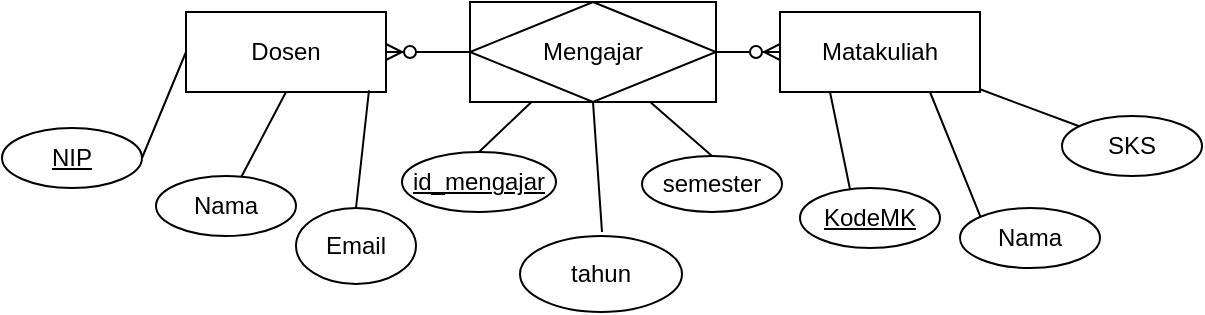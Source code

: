 <mxfile>
    <diagram id="hH7AxD_3Dsf3vxbwPPTY" name="Page-1">
        <mxGraphModel dx="1190" dy="674" grid="1" gridSize="10" guides="1" tooltips="1" connect="1" arrows="1" fold="1" page="1" pageScale="1" pageWidth="850" pageHeight="1100" math="0" shadow="0">
            <root>
                <mxCell id="0"/>
                <mxCell id="1" parent="0"/>
                <mxCell id="34" value="Dosen" style="whiteSpace=wrap;html=1;align=center;" parent="1" vertex="1">
                    <mxGeometry x="332" y="550" width="100" height="40" as="geometry"/>
                </mxCell>
                <mxCell id="35" style="edgeStyle=none;html=1;endArrow=none;endFill=0;" parent="1" source="36" target="42" edge="1">
                    <mxGeometry relative="1" as="geometry"/>
                </mxCell>
                <mxCell id="36" value="Matakuliah" style="whiteSpace=wrap;html=1;align=center;" parent="1" vertex="1">
                    <mxGeometry x="629" y="550" width="100" height="40" as="geometry"/>
                </mxCell>
                <mxCell id="37" value="&lt;u&gt;NIP&lt;/u&gt;" style="ellipse;whiteSpace=wrap;html=1;align=center;" parent="1" vertex="1">
                    <mxGeometry x="240" y="608" width="70" height="30" as="geometry"/>
                </mxCell>
                <mxCell id="38" value="Nama" style="ellipse;whiteSpace=wrap;html=1;align=center;" parent="1" vertex="1">
                    <mxGeometry x="317" y="632" width="70" height="30" as="geometry"/>
                </mxCell>
                <mxCell id="39" value="Email" style="ellipse;whiteSpace=wrap;html=1;align=center;direction=south;" parent="1" vertex="1">
                    <mxGeometry x="387" y="648" width="60" height="38" as="geometry"/>
                </mxCell>
                <mxCell id="40" value="&lt;u&gt;KodeMK&lt;/u&gt;" style="ellipse;whiteSpace=wrap;html=1;align=center;" parent="1" vertex="1">
                    <mxGeometry x="639" y="638" width="70" height="30" as="geometry"/>
                </mxCell>
                <mxCell id="41" value="Nama" style="ellipse;whiteSpace=wrap;html=1;align=center;" parent="1" vertex="1">
                    <mxGeometry x="719" y="648" width="70" height="30" as="geometry"/>
                </mxCell>
                <mxCell id="42" value="SKS" style="ellipse;whiteSpace=wrap;html=1;align=center;" parent="1" vertex="1">
                    <mxGeometry x="770" y="602" width="70" height="30" as="geometry"/>
                </mxCell>
                <mxCell id="43" style="html=1;entryX=0;entryY=0.5;entryDx=0;entryDy=0;endArrow=none;endFill=0;exitX=1;exitY=0.5;exitDx=0;exitDy=0;" parent="1" source="37" target="34" edge="1">
                    <mxGeometry relative="1" as="geometry">
                        <mxPoint x="350" y="630" as="sourcePoint"/>
                    </mxGeometry>
                </mxCell>
                <mxCell id="44" style="html=1;endArrow=none;endFill=0;entryX=0.5;entryY=1;entryDx=0;entryDy=0;" parent="1" source="38" target="34" edge="1">
                    <mxGeometry relative="1" as="geometry">
                        <mxPoint x="407" y="520" as="sourcePoint"/>
                        <mxPoint x="420" y="600" as="targetPoint"/>
                    </mxGeometry>
                </mxCell>
                <mxCell id="45" style="html=1;endArrow=none;endFill=0;exitX=0;exitY=0.5;exitDx=0;exitDy=0;entryX=0.915;entryY=0.978;entryDx=0;entryDy=0;entryPerimeter=0;" parent="1" source="39" target="34" edge="1">
                    <mxGeometry relative="1" as="geometry">
                        <mxPoint x="480" y="630" as="sourcePoint"/>
                        <mxPoint x="480" y="600" as="targetPoint"/>
                    </mxGeometry>
                </mxCell>
                <mxCell id="46" style="html=1;entryX=0.25;entryY=1;entryDx=0;entryDy=0;endArrow=none;endFill=0;exitX=0.357;exitY=0.016;exitDx=0;exitDy=0;exitPerimeter=0;" parent="1" source="40" target="36" edge="1">
                    <mxGeometry relative="1" as="geometry">
                        <mxPoint x="537" y="530" as="sourcePoint"/>
                        <mxPoint x="407" y="590" as="targetPoint"/>
                    </mxGeometry>
                </mxCell>
                <mxCell id="47" style="html=1;entryX=0.75;entryY=1;entryDx=0;entryDy=0;endArrow=none;endFill=0;exitX=0;exitY=0;exitDx=0;exitDy=0;" parent="1" source="41" target="36" edge="1">
                    <mxGeometry relative="1" as="geometry">
                        <mxPoint x="642" y="520" as="sourcePoint"/>
                        <mxPoint x="632" y="570" as="targetPoint"/>
                    </mxGeometry>
                </mxCell>
                <mxCell id="53" value="Mengajar" style="shape=associativeEntity;whiteSpace=wrap;html=1;align=center;" parent="1" vertex="1">
                    <mxGeometry x="474" y="545" width="123" height="50" as="geometry"/>
                </mxCell>
                <mxCell id="54" value="" style="edgeStyle=entityRelationEdgeStyle;fontSize=12;html=1;endArrow=ERzeroToMany;endFill=1;exitX=0;exitY=0.5;exitDx=0;exitDy=0;entryX=1;entryY=0.5;entryDx=0;entryDy=0;" parent="1" source="53" target="34" edge="1">
                    <mxGeometry width="100" height="100" relative="1" as="geometry">
                        <mxPoint x="540" y="540" as="sourcePoint"/>
                        <mxPoint x="640" y="440" as="targetPoint"/>
                    </mxGeometry>
                </mxCell>
                <mxCell id="55" value="" style="edgeStyle=entityRelationEdgeStyle;fontSize=12;html=1;endArrow=ERzeroToMany;endFill=1;exitX=1;exitY=0.5;exitDx=0;exitDy=0;" parent="1" source="53" target="36" edge="1">
                    <mxGeometry width="100" height="100" relative="1" as="geometry">
                        <mxPoint x="540" y="540" as="sourcePoint"/>
                        <mxPoint x="640" y="440" as="targetPoint"/>
                    </mxGeometry>
                </mxCell>
                <mxCell id="58" value="id_mengajar" style="ellipse;whiteSpace=wrap;html=1;align=center;fontStyle=4;" parent="1" vertex="1">
                    <mxGeometry x="440" y="620" width="77" height="30" as="geometry"/>
                </mxCell>
                <mxCell id="59" value="tahun" style="ellipse;whiteSpace=wrap;html=1;align=center;" parent="1" vertex="1">
                    <mxGeometry x="499" y="662" width="81" height="38" as="geometry"/>
                </mxCell>
                <mxCell id="60" value="semester" style="ellipse;whiteSpace=wrap;html=1;align=center;" parent="1" vertex="1">
                    <mxGeometry x="560" y="622" width="70" height="28" as="geometry"/>
                </mxCell>
                <mxCell id="63" value="" style="endArrow=none;html=1;rounded=0;exitX=0.5;exitY=0;exitDx=0;exitDy=0;entryX=0.25;entryY=1;entryDx=0;entryDy=0;" parent="1" source="58" target="53" edge="1">
                    <mxGeometry relative="1" as="geometry">
                        <mxPoint x="360" y="510" as="sourcePoint"/>
                        <mxPoint x="520" y="480" as="targetPoint"/>
                    </mxGeometry>
                </mxCell>
                <mxCell id="64" value="" style="endArrow=none;html=1;rounded=0;entryX=0.5;entryY=1;entryDx=0;entryDy=0;" parent="1" target="53" edge="1">
                    <mxGeometry relative="1" as="geometry">
                        <mxPoint x="540" y="660" as="sourcePoint"/>
                        <mxPoint x="670" y="500" as="targetPoint"/>
                    </mxGeometry>
                </mxCell>
                <mxCell id="65" value="" style="endArrow=none;html=1;rounded=0;exitX=0.5;exitY=0;exitDx=0;exitDy=0;" parent="1" source="60" target="53" edge="1">
                    <mxGeometry relative="1" as="geometry">
                        <mxPoint x="600" y="610" as="sourcePoint"/>
                        <mxPoint x="670" y="500" as="targetPoint"/>
                    </mxGeometry>
                </mxCell>
            </root>
        </mxGraphModel>
    </diagram>
</mxfile>